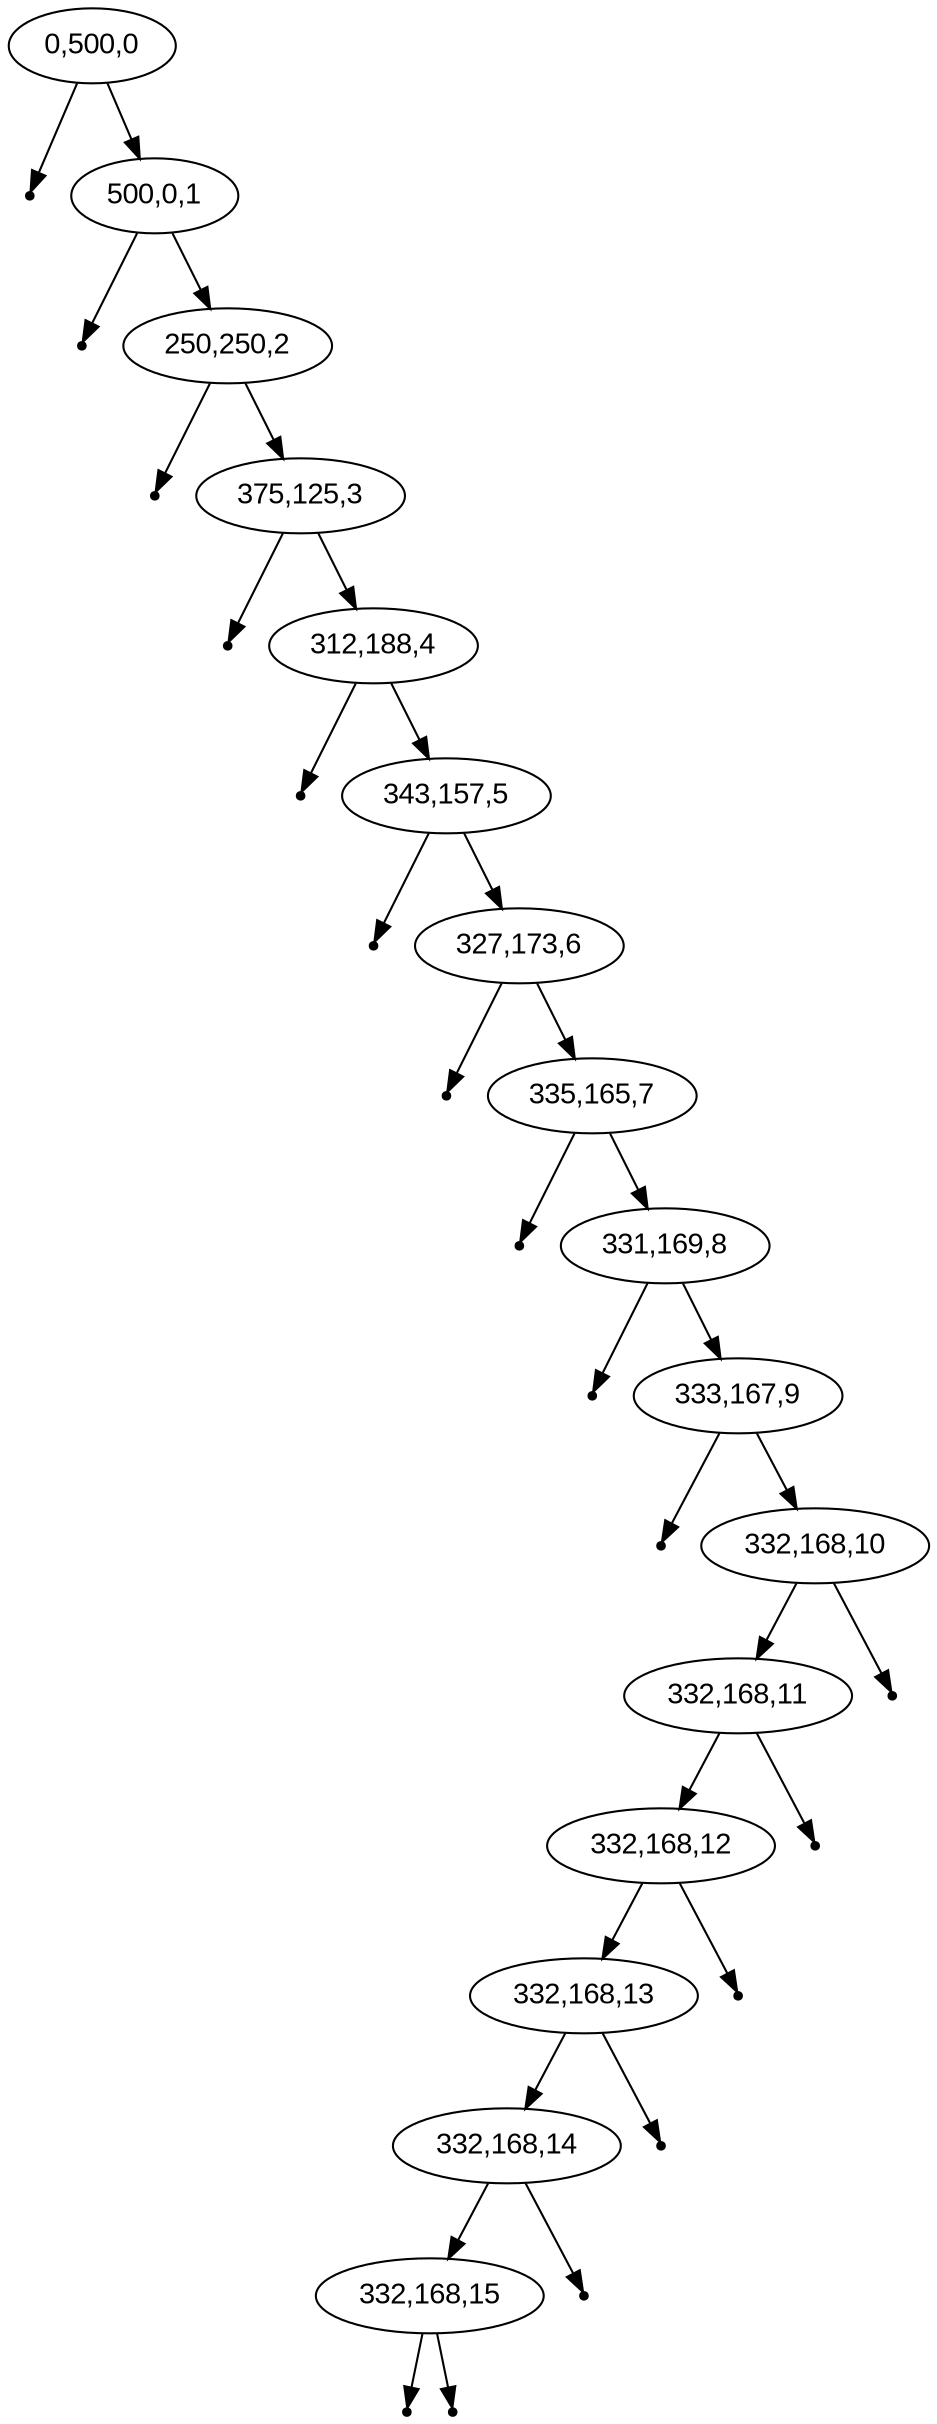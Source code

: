 digraph KD_Tree {
    node [fontname="Arial"];
    null0 [shape=point];
    "0,500,0" -> null0;
    "0,500,0" -> "500,0,1";
    null1 [shape=point];
    "500,0,1" -> null1;
    "500,0,1" -> "250,250,2";
    null2 [shape=point];
    "250,250,2" -> null2;
    "250,250,2" -> "375,125,3";
    null3 [shape=point];
    "375,125,3" -> null3;
    "375,125,3" -> "312,188,4";
    null4 [shape=point];
    "312,188,4" -> null4;
    "312,188,4" -> "343,157,5";
    null5 [shape=point];
    "343,157,5" -> null5;
    "343,157,5" -> "327,173,6";
    null6 [shape=point];
    "327,173,6" -> null6;
    "327,173,6" -> "335,165,7";
    null7 [shape=point];
    "335,165,7" -> null7;
    "335,165,7" -> "331,169,8";
    null8 [shape=point];
    "331,169,8" -> null8;
    "331,169,8" -> "333,167,9";
    null9 [shape=point];
    "333,167,9" -> null9;
    "333,167,9" -> "332,168,10";
    "332,168,10" -> "332,168,11";
    "332,168,11" -> "332,168,12";
    "332,168,12" -> "332,168,13";
    "332,168,13" -> "332,168,14";
    "332,168,14" -> "332,168,15";
    null10 [shape=point];
    "332,168,15" -> null10;
    null11 [shape=point];
    "332,168,15" -> null11;
    null12 [shape=point];
    "332,168,14" -> null12;
    null13 [shape=point];
    "332,168,13" -> null13;
    null14 [shape=point];
    "332,168,12" -> null14;
    null15 [shape=point];
    "332,168,11" -> null15;
    null16 [shape=point];
    "332,168,10" -> null16;
}
